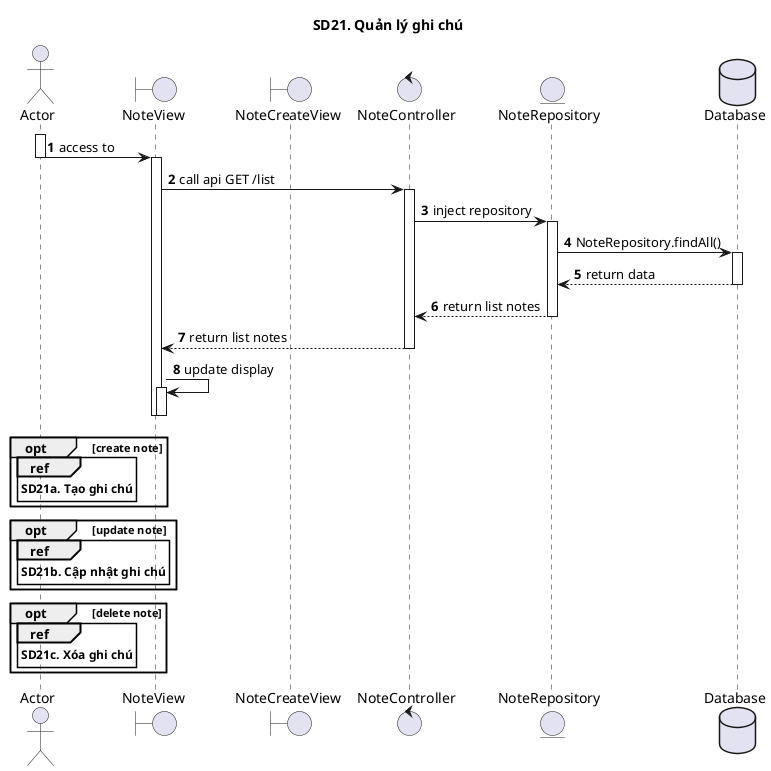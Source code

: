 @startuml SQ
autonumber
title SD21. Quản lý ghi chú
actor "Actor" as actor
boundary "NoteView" as view
boundary "NoteCreateView" as createView
control "NoteController" as controller
entity "NoteRepository" as model
database "Database" as database
activate actor
actor -> view : access to
deactivate actor
activate view
view -> controller : call api GET /list
activate controller
controller -> model : inject repository
activate model
model -> database : NoteRepository.findAll()
activate database
database --> model : return data
deactivate database
model --> controller : return list notes
deactivate model
controller --> view : return list notes
deactivate controller
view -> view: update display
activate view
deactivate view
deactivate view
opt create note
ref over actor
**SD21a. Tạo ghi chú**
end ref
end
opt update note
ref over actor
**SD21b. Cập nhật ghi chú**
end ref
end
opt delete note
ref over actor
**SD21c. Xóa ghi chú**
end ref
end
@enduml
